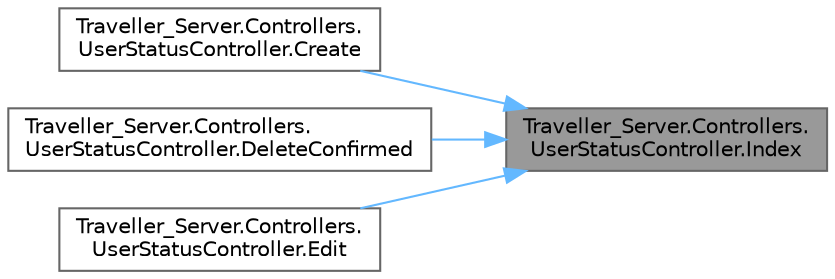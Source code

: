 digraph "Traveller_Server.Controllers.UserStatusController.Index"
{
 // LATEX_PDF_SIZE
  bgcolor="transparent";
  edge [fontname=Helvetica,fontsize=10,labelfontname=Helvetica,labelfontsize=10];
  node [fontname=Helvetica,fontsize=10,shape=box,height=0.2,width=0.4];
  rankdir="RL";
  Node1 [label="Traveller_Server.Controllers.\lUserStatusController.Index",height=0.2,width=0.4,color="gray40", fillcolor="grey60", style="filled", fontcolor="black",tooltip=" "];
  Node1 -> Node2 [dir="back",color="steelblue1",style="solid"];
  Node2 [label="Traveller_Server.Controllers.\lUserStatusController.Create",height=0.2,width=0.4,color="grey40", fillcolor="white", style="filled",URL="$class_traveller___server_1_1_controllers_1_1_user_status_controller.html#a2cf3640cebedbec49ada8c87652e3749",tooltip=" "];
  Node1 -> Node3 [dir="back",color="steelblue1",style="solid"];
  Node3 [label="Traveller_Server.Controllers.\lUserStatusController.DeleteConfirmed",height=0.2,width=0.4,color="grey40", fillcolor="white", style="filled",URL="$class_traveller___server_1_1_controllers_1_1_user_status_controller.html#a68a93e340206c83d688ce396679856cd",tooltip=" "];
  Node1 -> Node4 [dir="back",color="steelblue1",style="solid"];
  Node4 [label="Traveller_Server.Controllers.\lUserStatusController.Edit",height=0.2,width=0.4,color="grey40", fillcolor="white", style="filled",URL="$class_traveller___server_1_1_controllers_1_1_user_status_controller.html#a9281005ba4a1b99b83278de973ed8df7",tooltip=" "];
}

